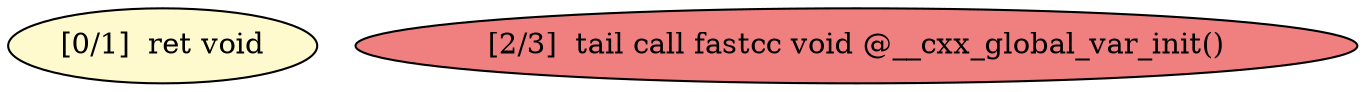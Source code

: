 
digraph G {


node391 [fillcolor=lemonchiffon,label="[0/1]  ret void",shape=ellipse,style=filled ]
node390 [fillcolor=lightcoral,label="[2/3]  tail call fastcc void @__cxx_global_var_init()",shape=ellipse,style=filled ]



}

